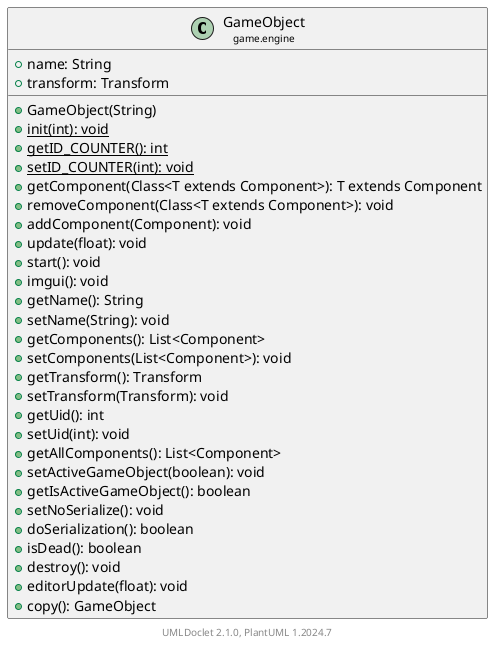 @startuml
    set namespaceSeparator none
    hide empty fields
    hide empty methods

    class "<size:14>GameObject\n<size:10>game.engine" as game.engine.GameObject [[GameObject.html]] {
        +name: String
        +transform: Transform
        +GameObject(String)
        {static} +init(int): void
        {static} +getID_COUNTER(): int
        {static} +setID_COUNTER(int): void
        +getComponent(Class<T extends Component>): T extends Component
        +removeComponent(Class<T extends Component>): void
        +addComponent(Component): void
        +update(float): void
        +start(): void
        +imgui(): void
        +getName(): String
        +setName(String): void
        +getComponents(): List<Component>
        +setComponents(List<Component>): void
        +getTransform(): Transform
        +setTransform(Transform): void
        +getUid(): int
        +setUid(int): void
        +getAllComponents(): List<Component>
        +setActiveGameObject(boolean): void
        +getIsActiveGameObject(): boolean
        +setNoSerialize(): void
        +doSerialization(): boolean
        +isDead(): boolean
        +destroy(): void
        +editorUpdate(float): void
        +copy(): GameObject
    }

    center footer UMLDoclet 2.1.0, PlantUML %version()
@enduml

